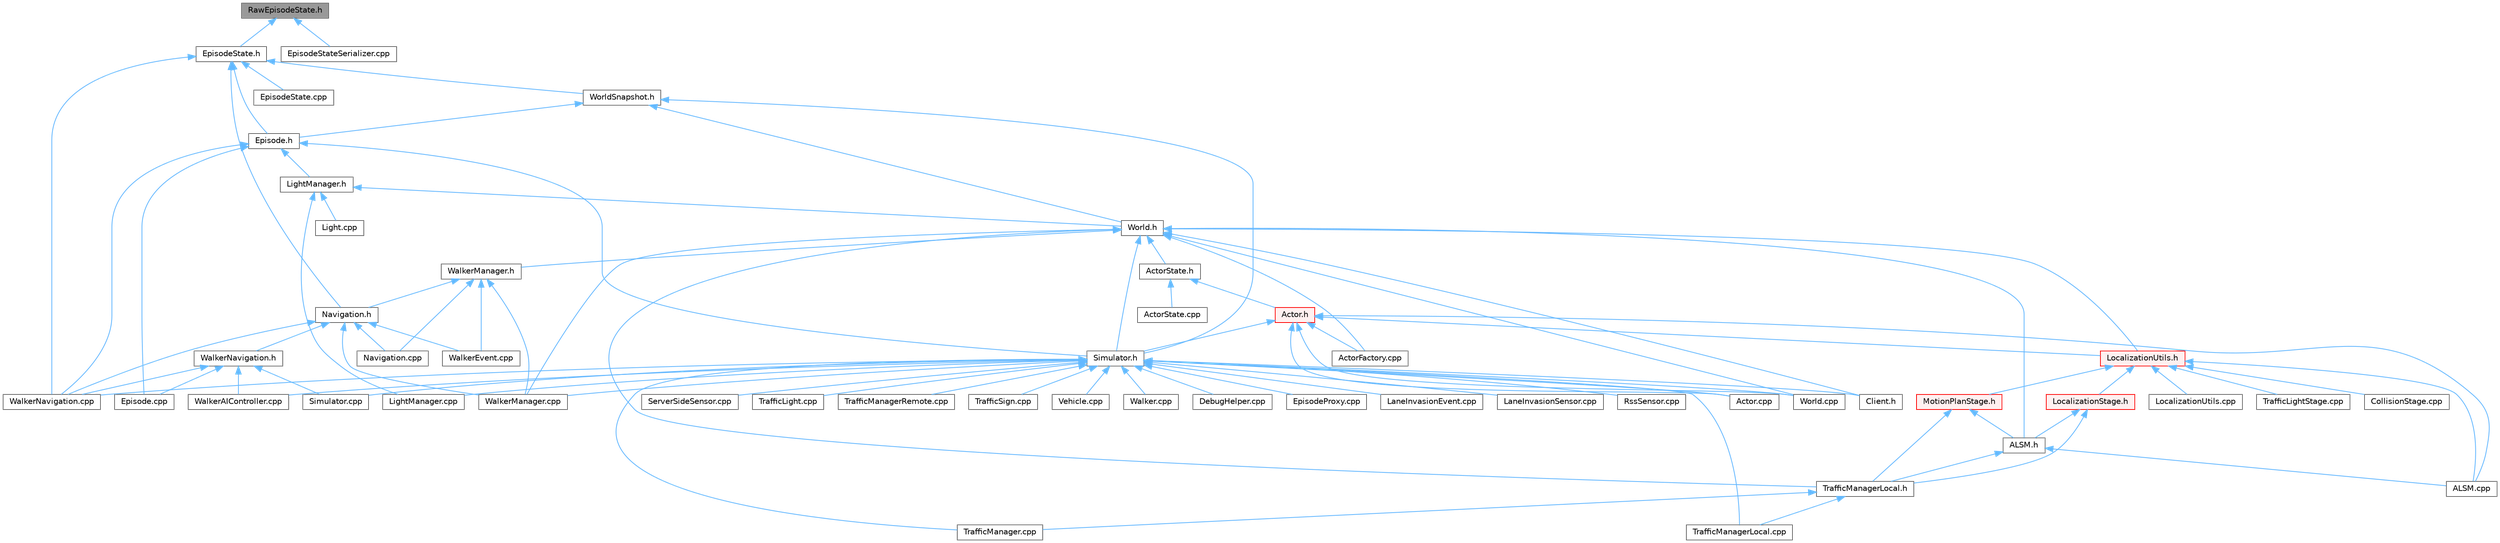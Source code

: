 digraph "RawEpisodeState.h"
{
 // INTERACTIVE_SVG=YES
 // LATEX_PDF_SIZE
  bgcolor="transparent";
  edge [fontname=Helvetica,fontsize=10,labelfontname=Helvetica,labelfontsize=10];
  node [fontname=Helvetica,fontsize=10,shape=box,height=0.2,width=0.4];
  Node1 [id="Node000001",label="RawEpisodeState.h",height=0.2,width=0.4,color="gray40", fillcolor="grey60", style="filled", fontcolor="black",tooltip=" "];
  Node1 -> Node2 [id="edge1_Node000001_Node000002",dir="back",color="steelblue1",style="solid",tooltip=" "];
  Node2 [id="Node000002",label="EpisodeState.h",height=0.2,width=0.4,color="grey40", fillcolor="white", style="filled",URL="$d7/df2/EpisodeState_8h.html",tooltip=" "];
  Node2 -> Node3 [id="edge2_Node000002_Node000003",dir="back",color="steelblue1",style="solid",tooltip=" "];
  Node3 [id="Node000003",label="Episode.h",height=0.2,width=0.4,color="grey40", fillcolor="white", style="filled",URL="$d9/d9e/Episode_8h.html",tooltip=" "];
  Node3 -> Node4 [id="edge3_Node000003_Node000004",dir="back",color="steelblue1",style="solid",tooltip=" "];
  Node4 [id="Node000004",label="Episode.cpp",height=0.2,width=0.4,color="grey40", fillcolor="white", style="filled",URL="$d6/d12/Episode_8cpp.html",tooltip=" "];
  Node3 -> Node5 [id="edge4_Node000003_Node000005",dir="back",color="steelblue1",style="solid",tooltip=" "];
  Node5 [id="Node000005",label="LightManager.h",height=0.2,width=0.4,color="grey40", fillcolor="white", style="filled",URL="$dd/d9a/LightManager_8h.html",tooltip=" "];
  Node5 -> Node6 [id="edge5_Node000005_Node000006",dir="back",color="steelblue1",style="solid",tooltip=" "];
  Node6 [id="Node000006",label="Light.cpp",height=0.2,width=0.4,color="grey40", fillcolor="white", style="filled",URL="$d2/d41/Light_8cpp.html",tooltip=" "];
  Node5 -> Node7 [id="edge6_Node000005_Node000007",dir="back",color="steelblue1",style="solid",tooltip=" "];
  Node7 [id="Node000007",label="LightManager.cpp",height=0.2,width=0.4,color="grey40", fillcolor="white", style="filled",URL="$d3/d1d/LightManager_8cpp.html",tooltip=" "];
  Node5 -> Node8 [id="edge7_Node000005_Node000008",dir="back",color="steelblue1",style="solid",tooltip=" "];
  Node8 [id="Node000008",label="World.h",height=0.2,width=0.4,color="grey40", fillcolor="white", style="filled",URL="$dd/d5b/World_8h.html",tooltip=" "];
  Node8 -> Node9 [id="edge8_Node000008_Node000009",dir="back",color="steelblue1",style="solid",tooltip=" "];
  Node9 [id="Node000009",label="ALSM.h",height=0.2,width=0.4,color="grey40", fillcolor="white", style="filled",URL="$dc/d2c/ALSM_8h.html",tooltip=" "];
  Node9 -> Node10 [id="edge9_Node000009_Node000010",dir="back",color="steelblue1",style="solid",tooltip=" "];
  Node10 [id="Node000010",label="ALSM.cpp",height=0.2,width=0.4,color="grey40", fillcolor="white", style="filled",URL="$d9/da8/ALSM_8cpp.html",tooltip=" "];
  Node9 -> Node11 [id="edge10_Node000009_Node000011",dir="back",color="steelblue1",style="solid",tooltip=" "];
  Node11 [id="Node000011",label="TrafficManagerLocal.h",height=0.2,width=0.4,color="grey40", fillcolor="white", style="filled",URL="$db/ddf/TrafficManagerLocal_8h.html",tooltip=" "];
  Node11 -> Node12 [id="edge11_Node000011_Node000012",dir="back",color="steelblue1",style="solid",tooltip=" "];
  Node12 [id="Node000012",label="TrafficManager.cpp",height=0.2,width=0.4,color="grey40", fillcolor="white", style="filled",URL="$db/d04/TrafficManager_8cpp.html",tooltip=" "];
  Node11 -> Node13 [id="edge12_Node000011_Node000013",dir="back",color="steelblue1",style="solid",tooltip=" "];
  Node13 [id="Node000013",label="TrafficManagerLocal.cpp",height=0.2,width=0.4,color="grey40", fillcolor="white", style="filled",URL="$da/d53/TrafficManagerLocal_8cpp.html",tooltip=" "];
  Node8 -> Node14 [id="edge13_Node000008_Node000014",dir="back",color="steelblue1",style="solid",tooltip=" "];
  Node14 [id="Node000014",label="ActorFactory.cpp",height=0.2,width=0.4,color="grey40", fillcolor="white", style="filled",URL="$df/dd6/ActorFactory_8cpp.html",tooltip=" "];
  Node8 -> Node15 [id="edge14_Node000008_Node000015",dir="back",color="steelblue1",style="solid",tooltip=" "];
  Node15 [id="Node000015",label="ActorState.h",height=0.2,width=0.4,color="grey40", fillcolor="white", style="filled",URL="$d4/d22/client_2detail_2ActorState_8h.html",tooltip=" "];
  Node15 -> Node16 [id="edge15_Node000015_Node000016",dir="back",color="steelblue1",style="solid",tooltip=" "];
  Node16 [id="Node000016",label="Actor.h",height=0.2,width=0.4,color="red", fillcolor="#FFF0F0", style="filled",URL="$da/d48/client_2Actor_8h.html",tooltip=" "];
  Node16 -> Node10 [id="edge16_Node000016_Node000010",dir="back",color="steelblue1",style="solid",tooltip=" "];
  Node16 -> Node17 [id="edge17_Node000016_Node000017",dir="back",color="steelblue1",style="solid",tooltip=" "];
  Node17 [id="Node000017",label="Actor.cpp",height=0.2,width=0.4,color="grey40", fillcolor="white", style="filled",URL="$d4/d34/Actor_8cpp.html",tooltip=" "];
  Node16 -> Node14 [id="edge18_Node000016_Node000014",dir="back",color="steelblue1",style="solid",tooltip=" "];
  Node16 -> Node22 [id="edge19_Node000016_Node000022",dir="back",color="steelblue1",style="solid",tooltip=" "];
  Node22 [id="Node000022",label="LocalizationUtils.h",height=0.2,width=0.4,color="red", fillcolor="#FFF0F0", style="filled",URL="$d2/d84/LocalizationUtils_8h.html",tooltip=" "];
  Node22 -> Node10 [id="edge20_Node000022_Node000010",dir="back",color="steelblue1",style="solid",tooltip=" "];
  Node22 -> Node23 [id="edge21_Node000022_Node000023",dir="back",color="steelblue1",style="solid",tooltip=" "];
  Node23 [id="Node000023",label="CollisionStage.cpp",height=0.2,width=0.4,color="grey40", fillcolor="white", style="filled",URL="$db/da2/CollisionStage_8cpp.html",tooltip=" "];
  Node22 -> Node24 [id="edge22_Node000022_Node000024",dir="back",color="steelblue1",style="solid",tooltip=" "];
  Node24 [id="Node000024",label="LocalizationStage.h",height=0.2,width=0.4,color="red", fillcolor="#FFF0F0", style="filled",URL="$d9/df4/LocalizationStage_8h.html",tooltip=" "];
  Node24 -> Node9 [id="edge23_Node000024_Node000009",dir="back",color="steelblue1",style="solid",tooltip=" "];
  Node24 -> Node11 [id="edge24_Node000024_Node000011",dir="back",color="steelblue1",style="solid",tooltip=" "];
  Node22 -> Node26 [id="edge25_Node000022_Node000026",dir="back",color="steelblue1",style="solid",tooltip=" "];
  Node26 [id="Node000026",label="LocalizationUtils.cpp",height=0.2,width=0.4,color="grey40", fillcolor="white", style="filled",URL="$d1/dd6/LocalizationUtils_8cpp.html",tooltip=" "];
  Node22 -> Node27 [id="edge26_Node000022_Node000027",dir="back",color="steelblue1",style="solid",tooltip=" "];
  Node27 [id="Node000027",label="MotionPlanStage.h",height=0.2,width=0.4,color="red", fillcolor="#FFF0F0", style="filled",URL="$d3/d00/MotionPlanStage_8h.html",tooltip=" "];
  Node27 -> Node9 [id="edge27_Node000027_Node000009",dir="back",color="steelblue1",style="solid",tooltip=" "];
  Node27 -> Node11 [id="edge28_Node000027_Node000011",dir="back",color="steelblue1",style="solid",tooltip=" "];
  Node22 -> Node29 [id="edge29_Node000022_Node000029",dir="back",color="steelblue1",style="solid",tooltip=" "];
  Node29 [id="Node000029",label="TrafficLightStage.cpp",height=0.2,width=0.4,color="grey40", fillcolor="white", style="filled",URL="$dc/d13/TrafficLightStage_8cpp.html",tooltip=" "];
  Node16 -> Node65 [id="edge30_Node000016_Node000065",dir="back",color="steelblue1",style="solid",tooltip=" "];
  Node65 [id="Node000065",label="Simulator.h",height=0.2,width=0.4,color="grey40", fillcolor="white", style="filled",URL="$d6/d4a/Simulator_8h.html",tooltip=" "];
  Node65 -> Node17 [id="edge31_Node000065_Node000017",dir="back",color="steelblue1",style="solid",tooltip=" "];
  Node65 -> Node66 [id="edge32_Node000065_Node000066",dir="back",color="steelblue1",style="solid",tooltip=" "];
  Node66 [id="Node000066",label="Client.h",height=0.2,width=0.4,color="grey40", fillcolor="white", style="filled",URL="$dd/de3/client_2Client_8h.html",tooltip=" "];
  Node65 -> Node67 [id="edge33_Node000065_Node000067",dir="back",color="steelblue1",style="solid",tooltip=" "];
  Node67 [id="Node000067",label="DebugHelper.cpp",height=0.2,width=0.4,color="grey40", fillcolor="white", style="filled",URL="$d2/d01/DebugHelper_8cpp.html",tooltip=" "];
  Node65 -> Node68 [id="edge34_Node000065_Node000068",dir="back",color="steelblue1",style="solid",tooltip=" "];
  Node68 [id="Node000068",label="EpisodeProxy.cpp",height=0.2,width=0.4,color="grey40", fillcolor="white", style="filled",URL="$d2/d6b/EpisodeProxy_8cpp.html",tooltip=" "];
  Node65 -> Node56 [id="edge35_Node000065_Node000056",dir="back",color="steelblue1",style="solid",tooltip=" "];
  Node56 [id="Node000056",label="LaneInvasionEvent.cpp",height=0.2,width=0.4,color="grey40", fillcolor="white", style="filled",URL="$d6/d75/LaneInvasionEvent_8cpp.html",tooltip=" "];
  Node65 -> Node57 [id="edge36_Node000065_Node000057",dir="back",color="steelblue1",style="solid",tooltip=" "];
  Node57 [id="Node000057",label="LaneInvasionSensor.cpp",height=0.2,width=0.4,color="grey40", fillcolor="white", style="filled",URL="$dd/dbc/LibCarla_2source_2carla_2client_2LaneInvasionSensor_8cpp.html",tooltip=" "];
  Node65 -> Node7 [id="edge37_Node000065_Node000007",dir="back",color="steelblue1",style="solid",tooltip=" "];
  Node65 -> Node34 [id="edge38_Node000065_Node000034",dir="back",color="steelblue1",style="solid",tooltip=" "];
  Node34 [id="Node000034",label="RssSensor.cpp",height=0.2,width=0.4,color="grey40", fillcolor="white", style="filled",URL="$d8/d77/LibCarla_2source_2carla_2rss_2RssSensor_8cpp.html",tooltip=" "];
  Node65 -> Node63 [id="edge39_Node000065_Node000063",dir="back",color="steelblue1",style="solid",tooltip=" "];
  Node63 [id="Node000063",label="ServerSideSensor.cpp",height=0.2,width=0.4,color="grey40", fillcolor="white", style="filled",URL="$d1/da0/ServerSideSensor_8cpp.html",tooltip=" "];
  Node65 -> Node64 [id="edge40_Node000065_Node000064",dir="back",color="steelblue1",style="solid",tooltip=" "];
  Node64 [id="Node000064",label="Simulator.cpp",height=0.2,width=0.4,color="grey40", fillcolor="white", style="filled",URL="$d2/d0c/Simulator_8cpp.html",tooltip=" "];
  Node65 -> Node36 [id="edge41_Node000065_Node000036",dir="back",color="steelblue1",style="solid",tooltip=" "];
  Node36 [id="Node000036",label="TrafficLight.cpp",height=0.2,width=0.4,color="grey40", fillcolor="white", style="filled",URL="$dd/d90/TrafficLight_8cpp.html",tooltip=" "];
  Node65 -> Node12 [id="edge42_Node000065_Node000012",dir="back",color="steelblue1",style="solid",tooltip=" "];
  Node65 -> Node13 [id="edge43_Node000065_Node000013",dir="back",color="steelblue1",style="solid",tooltip=" "];
  Node65 -> Node69 [id="edge44_Node000065_Node000069",dir="back",color="steelblue1",style="solid",tooltip=" "];
  Node69 [id="Node000069",label="TrafficManagerRemote.cpp",height=0.2,width=0.4,color="grey40", fillcolor="white", style="filled",URL="$d6/d82/TrafficManagerRemote_8cpp.html",tooltip=" "];
  Node65 -> Node37 [id="edge45_Node000065_Node000037",dir="back",color="steelblue1",style="solid",tooltip=" "];
  Node37 [id="Node000037",label="TrafficSign.cpp",height=0.2,width=0.4,color="grey40", fillcolor="white", style="filled",URL="$d1/d40/TrafficSign_8cpp.html",tooltip=" "];
  Node65 -> Node38 [id="edge46_Node000065_Node000038",dir="back",color="steelblue1",style="solid",tooltip=" "];
  Node38 [id="Node000038",label="Vehicle.cpp",height=0.2,width=0.4,color="grey40", fillcolor="white", style="filled",URL="$d0/d27/Vehicle_8cpp.html",tooltip=" "];
  Node65 -> Node70 [id="edge47_Node000065_Node000070",dir="back",color="steelblue1",style="solid",tooltip=" "];
  Node70 [id="Node000070",label="Walker.cpp",height=0.2,width=0.4,color="grey40", fillcolor="white", style="filled",URL="$d6/db6/Walker_8cpp.html",tooltip=" "];
  Node65 -> Node71 [id="edge48_Node000065_Node000071",dir="back",color="steelblue1",style="solid",tooltip=" "];
  Node71 [id="Node000071",label="WalkerAIController.cpp",height=0.2,width=0.4,color="grey40", fillcolor="white", style="filled",URL="$de/d69/WalkerAIController_8cpp.html",tooltip=" "];
  Node65 -> Node72 [id="edge49_Node000065_Node000072",dir="back",color="steelblue1",style="solid",tooltip=" "];
  Node72 [id="Node000072",label="WalkerManager.cpp",height=0.2,width=0.4,color="grey40", fillcolor="white", style="filled",URL="$d2/dbb/WalkerManager_8cpp.html",tooltip=" "];
  Node65 -> Node73 [id="edge50_Node000065_Node000073",dir="back",color="steelblue1",style="solid",tooltip=" "];
  Node73 [id="Node000073",label="WalkerNavigation.cpp",height=0.2,width=0.4,color="grey40", fillcolor="white", style="filled",URL="$de/d84/WalkerNavigation_8cpp.html",tooltip=" "];
  Node65 -> Node39 [id="edge51_Node000065_Node000039",dir="back",color="steelblue1",style="solid",tooltip=" "];
  Node39 [id="Node000039",label="World.cpp",height=0.2,width=0.4,color="grey40", fillcolor="white", style="filled",URL="$d7/dfe/World_8cpp.html",tooltip=" "];
  Node16 -> Node39 [id="edge52_Node000016_Node000039",dir="back",color="steelblue1",style="solid",tooltip=" "];
  Node15 -> Node87 [id="edge53_Node000015_Node000087",dir="back",color="steelblue1",style="solid",tooltip=" "];
  Node87 [id="Node000087",label="ActorState.cpp",height=0.2,width=0.4,color="grey40", fillcolor="white", style="filled",URL="$d6/de7/ActorState_8cpp.html",tooltip=" "];
  Node8 -> Node66 [id="edge54_Node000008_Node000066",dir="back",color="steelblue1",style="solid",tooltip=" "];
  Node8 -> Node22 [id="edge55_Node000008_Node000022",dir="back",color="steelblue1",style="solid",tooltip=" "];
  Node8 -> Node65 [id="edge56_Node000008_Node000065",dir="back",color="steelblue1",style="solid",tooltip=" "];
  Node8 -> Node11 [id="edge57_Node000008_Node000011",dir="back",color="steelblue1",style="solid",tooltip=" "];
  Node8 -> Node72 [id="edge58_Node000008_Node000072",dir="back",color="steelblue1",style="solid",tooltip=" "];
  Node8 -> Node80 [id="edge59_Node000008_Node000080",dir="back",color="steelblue1",style="solid",tooltip=" "];
  Node80 [id="Node000080",label="WalkerManager.h",height=0.2,width=0.4,color="grey40", fillcolor="white", style="filled",URL="$df/d64/WalkerManager_8h.html",tooltip=" "];
  Node80 -> Node81 [id="edge60_Node000080_Node000081",dir="back",color="steelblue1",style="solid",tooltip=" "];
  Node81 [id="Node000081",label="Navigation.cpp",height=0.2,width=0.4,color="grey40", fillcolor="white", style="filled",URL="$d5/d9c/Navigation_8cpp.html",tooltip=" "];
  Node80 -> Node82 [id="edge61_Node000080_Node000082",dir="back",color="steelblue1",style="solid",tooltip=" "];
  Node82 [id="Node000082",label="Navigation.h",height=0.2,width=0.4,color="grey40", fillcolor="white", style="filled",URL="$d0/d36/Navigation_8h.html",tooltip=" "];
  Node82 -> Node81 [id="edge62_Node000082_Node000081",dir="back",color="steelblue1",style="solid",tooltip=" "];
  Node82 -> Node83 [id="edge63_Node000082_Node000083",dir="back",color="steelblue1",style="solid",tooltip=" "];
  Node83 [id="Node000083",label="WalkerEvent.cpp",height=0.2,width=0.4,color="grey40", fillcolor="white", style="filled",URL="$de/db9/WalkerEvent_8cpp.html",tooltip=" "];
  Node82 -> Node72 [id="edge64_Node000082_Node000072",dir="back",color="steelblue1",style="solid",tooltip=" "];
  Node82 -> Node73 [id="edge65_Node000082_Node000073",dir="back",color="steelblue1",style="solid",tooltip=" "];
  Node82 -> Node84 [id="edge66_Node000082_Node000084",dir="back",color="steelblue1",style="solid",tooltip=" "];
  Node84 [id="Node000084",label="WalkerNavigation.h",height=0.2,width=0.4,color="grey40", fillcolor="white", style="filled",URL="$d5/d09/WalkerNavigation_8h.html",tooltip=" "];
  Node84 -> Node4 [id="edge67_Node000084_Node000004",dir="back",color="steelblue1",style="solid",tooltip=" "];
  Node84 -> Node64 [id="edge68_Node000084_Node000064",dir="back",color="steelblue1",style="solid",tooltip=" "];
  Node84 -> Node71 [id="edge69_Node000084_Node000071",dir="back",color="steelblue1",style="solid",tooltip=" "];
  Node84 -> Node73 [id="edge70_Node000084_Node000073",dir="back",color="steelblue1",style="solid",tooltip=" "];
  Node80 -> Node83 [id="edge71_Node000080_Node000083",dir="back",color="steelblue1",style="solid",tooltip=" "];
  Node80 -> Node72 [id="edge72_Node000080_Node000072",dir="back",color="steelblue1",style="solid",tooltip=" "];
  Node8 -> Node39 [id="edge73_Node000008_Node000039",dir="back",color="steelblue1",style="solid",tooltip=" "];
  Node3 -> Node65 [id="edge74_Node000003_Node000065",dir="back",color="steelblue1",style="solid",tooltip=" "];
  Node3 -> Node73 [id="edge75_Node000003_Node000073",dir="back",color="steelblue1",style="solid",tooltip=" "];
  Node2 -> Node88 [id="edge76_Node000002_Node000088",dir="back",color="steelblue1",style="solid",tooltip=" "];
  Node88 [id="Node000088",label="EpisodeState.cpp",height=0.2,width=0.4,color="grey40", fillcolor="white", style="filled",URL="$d9/df5/EpisodeState_8cpp.html",tooltip=" "];
  Node2 -> Node82 [id="edge77_Node000002_Node000082",dir="back",color="steelblue1",style="solid",tooltip=" "];
  Node2 -> Node73 [id="edge78_Node000002_Node000073",dir="back",color="steelblue1",style="solid",tooltip=" "];
  Node2 -> Node89 [id="edge79_Node000002_Node000089",dir="back",color="steelblue1",style="solid",tooltip=" "];
  Node89 [id="Node000089",label="WorldSnapshot.h",height=0.2,width=0.4,color="grey40", fillcolor="white", style="filled",URL="$df/d11/WorldSnapshot_8h.html",tooltip=" "];
  Node89 -> Node3 [id="edge80_Node000089_Node000003",dir="back",color="steelblue1",style="solid",tooltip=" "];
  Node89 -> Node65 [id="edge81_Node000089_Node000065",dir="back",color="steelblue1",style="solid",tooltip=" "];
  Node89 -> Node8 [id="edge82_Node000089_Node000008",dir="back",color="steelblue1",style="solid",tooltip=" "];
  Node1 -> Node90 [id="edge83_Node000001_Node000090",dir="back",color="steelblue1",style="solid",tooltip=" "];
  Node90 [id="Node000090",label="EpisodeStateSerializer.cpp",height=0.2,width=0.4,color="grey40", fillcolor="white", style="filled",URL="$de/d34/EpisodeStateSerializer_8cpp.html",tooltip=" "];
}
